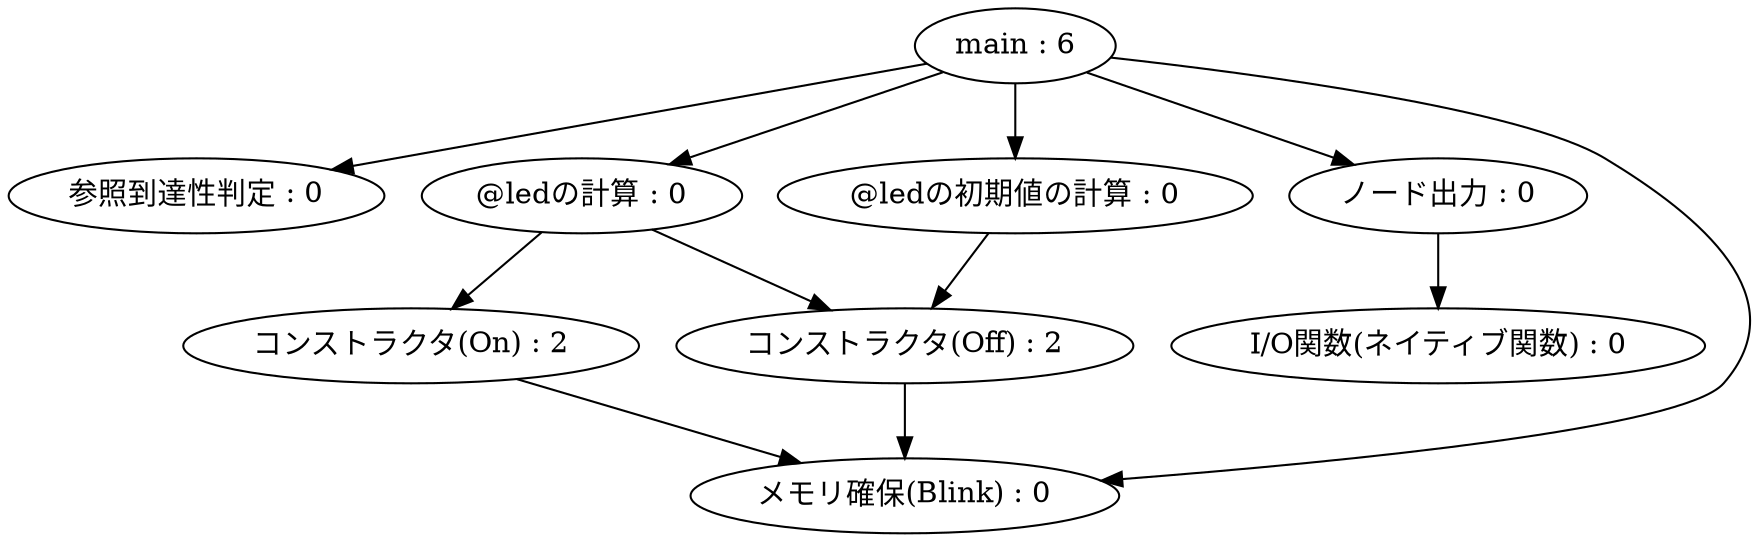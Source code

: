 digraph call_graph {
  main      [label = "main : 6"];
  mark      [label = "参照到達性判定 : 0"];
  led       [label = "@ledの計算 : 0"];
  led_init  [label = "@ledの初期値の計算 : 0"];
  output    [label = "ノード出力 : 0"];
  io        [label = "I/O関数(ネイティブ関数) : 0"];
  const_on  [label = "コンストラクタ(On) : 2"];
  const_off [label = "コンストラクタ(Off) : 2"];
  alloc     [label = "メモリ確保(Blink) : 0"];

  main -> mark;
  main -> alloc;
  main -> led;
  led -> const_on;
  const_on -> alloc;
  led -> const_off;
  const_off -> alloc;
  main -> led_init;
  led_init -> const_off;
  main -> output;
  output -> io;
}
